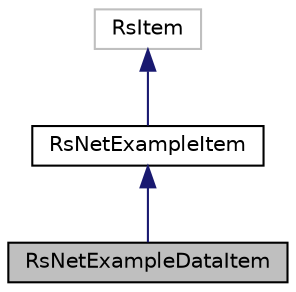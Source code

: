 digraph "RsNetExampleDataItem"
{
  edge [fontname="Helvetica",fontsize="10",labelfontname="Helvetica",labelfontsize="10"];
  node [fontname="Helvetica",fontsize="10",shape=record];
  Node1 [label="RsNetExampleDataItem",height=0.2,width=0.4,color="black", fillcolor="grey75", style="filled", fontcolor="black"];
  Node2 -> Node1 [dir="back",color="midnightblue",fontsize="10",style="solid",fontname="Helvetica"];
  Node2 [label="RsNetExampleItem",height=0.2,width=0.4,color="black", fillcolor="white", style="filled",URL="$classRsNetExampleItem.html"];
  Node3 -> Node2 [dir="back",color="midnightblue",fontsize="10",style="solid",fontname="Helvetica"];
  Node3 [label="RsItem",height=0.2,width=0.4,color="grey75", fillcolor="white", style="filled"];
}
